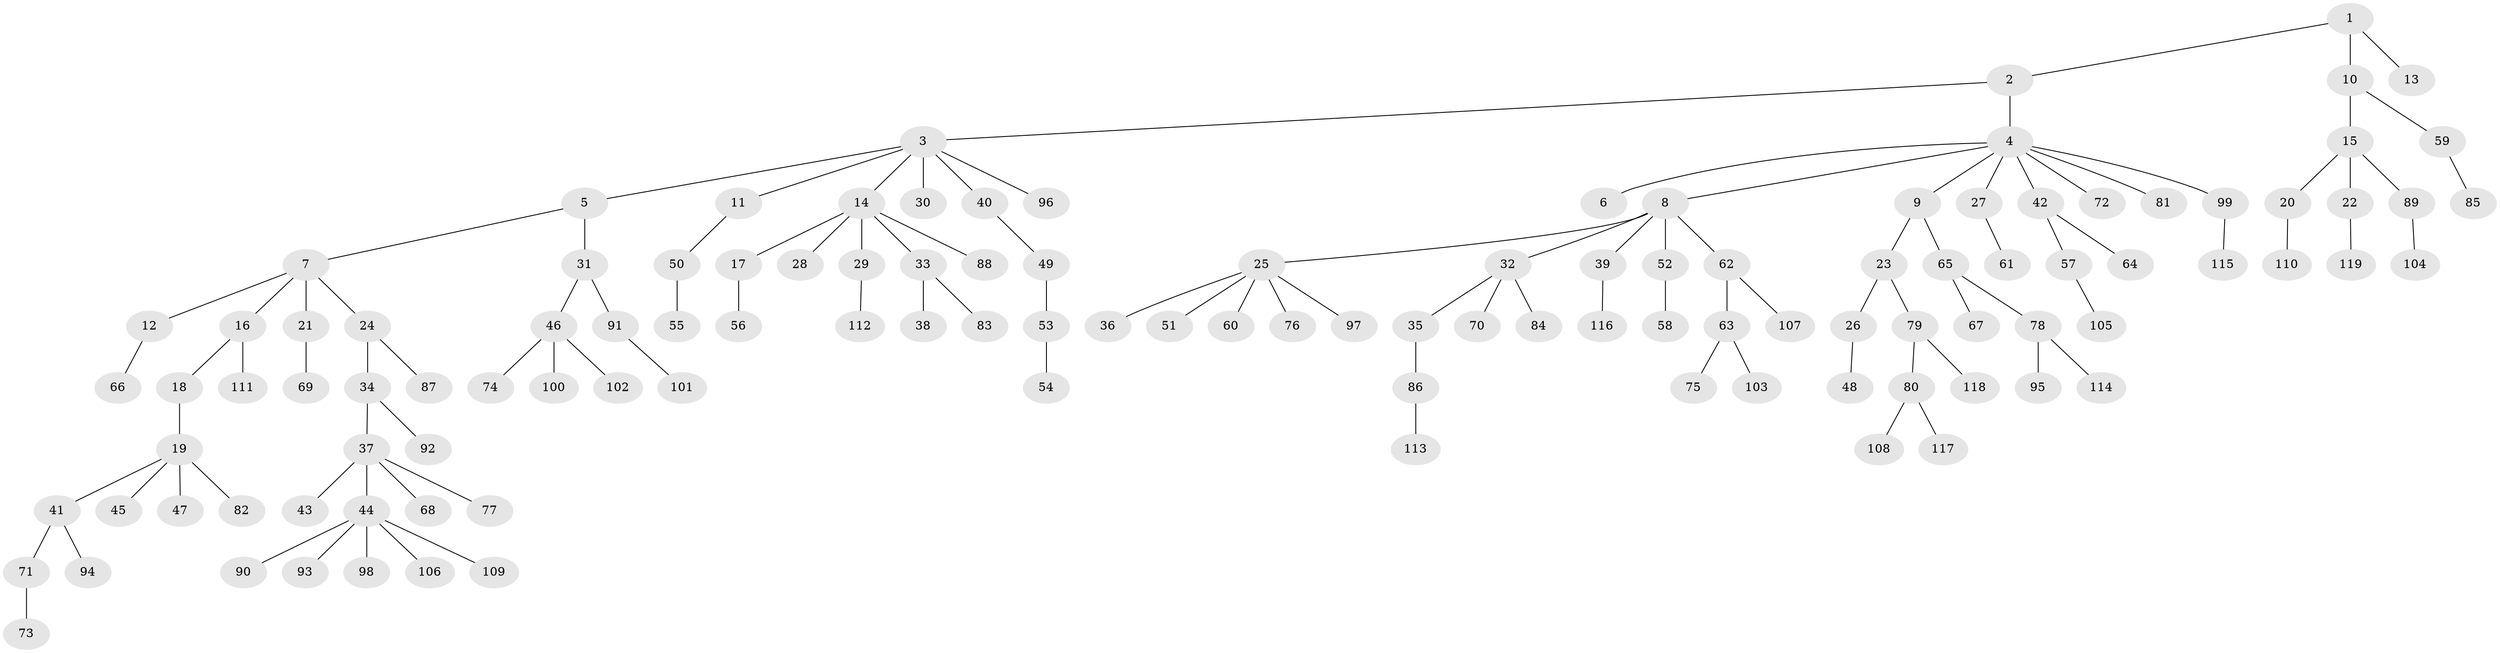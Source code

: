 // Generated by graph-tools (version 1.1) at 2025/26/03/09/25 03:26:22]
// undirected, 119 vertices, 118 edges
graph export_dot {
graph [start="1"]
  node [color=gray90,style=filled];
  1;
  2;
  3;
  4;
  5;
  6;
  7;
  8;
  9;
  10;
  11;
  12;
  13;
  14;
  15;
  16;
  17;
  18;
  19;
  20;
  21;
  22;
  23;
  24;
  25;
  26;
  27;
  28;
  29;
  30;
  31;
  32;
  33;
  34;
  35;
  36;
  37;
  38;
  39;
  40;
  41;
  42;
  43;
  44;
  45;
  46;
  47;
  48;
  49;
  50;
  51;
  52;
  53;
  54;
  55;
  56;
  57;
  58;
  59;
  60;
  61;
  62;
  63;
  64;
  65;
  66;
  67;
  68;
  69;
  70;
  71;
  72;
  73;
  74;
  75;
  76;
  77;
  78;
  79;
  80;
  81;
  82;
  83;
  84;
  85;
  86;
  87;
  88;
  89;
  90;
  91;
  92;
  93;
  94;
  95;
  96;
  97;
  98;
  99;
  100;
  101;
  102;
  103;
  104;
  105;
  106;
  107;
  108;
  109;
  110;
  111;
  112;
  113;
  114;
  115;
  116;
  117;
  118;
  119;
  1 -- 2;
  1 -- 10;
  1 -- 13;
  2 -- 3;
  2 -- 4;
  3 -- 5;
  3 -- 11;
  3 -- 14;
  3 -- 30;
  3 -- 40;
  3 -- 96;
  4 -- 6;
  4 -- 8;
  4 -- 9;
  4 -- 27;
  4 -- 42;
  4 -- 72;
  4 -- 81;
  4 -- 99;
  5 -- 7;
  5 -- 31;
  7 -- 12;
  7 -- 16;
  7 -- 21;
  7 -- 24;
  8 -- 25;
  8 -- 32;
  8 -- 39;
  8 -- 52;
  8 -- 62;
  9 -- 23;
  9 -- 65;
  10 -- 15;
  10 -- 59;
  11 -- 50;
  12 -- 66;
  14 -- 17;
  14 -- 28;
  14 -- 29;
  14 -- 33;
  14 -- 88;
  15 -- 20;
  15 -- 22;
  15 -- 89;
  16 -- 18;
  16 -- 111;
  17 -- 56;
  18 -- 19;
  19 -- 41;
  19 -- 45;
  19 -- 47;
  19 -- 82;
  20 -- 110;
  21 -- 69;
  22 -- 119;
  23 -- 26;
  23 -- 79;
  24 -- 34;
  24 -- 87;
  25 -- 36;
  25 -- 51;
  25 -- 60;
  25 -- 76;
  25 -- 97;
  26 -- 48;
  27 -- 61;
  29 -- 112;
  31 -- 46;
  31 -- 91;
  32 -- 35;
  32 -- 70;
  32 -- 84;
  33 -- 38;
  33 -- 83;
  34 -- 37;
  34 -- 92;
  35 -- 86;
  37 -- 43;
  37 -- 44;
  37 -- 68;
  37 -- 77;
  39 -- 116;
  40 -- 49;
  41 -- 71;
  41 -- 94;
  42 -- 57;
  42 -- 64;
  44 -- 90;
  44 -- 93;
  44 -- 98;
  44 -- 106;
  44 -- 109;
  46 -- 74;
  46 -- 100;
  46 -- 102;
  49 -- 53;
  50 -- 55;
  52 -- 58;
  53 -- 54;
  57 -- 105;
  59 -- 85;
  62 -- 63;
  62 -- 107;
  63 -- 75;
  63 -- 103;
  65 -- 67;
  65 -- 78;
  71 -- 73;
  78 -- 95;
  78 -- 114;
  79 -- 80;
  79 -- 118;
  80 -- 108;
  80 -- 117;
  86 -- 113;
  89 -- 104;
  91 -- 101;
  99 -- 115;
}
